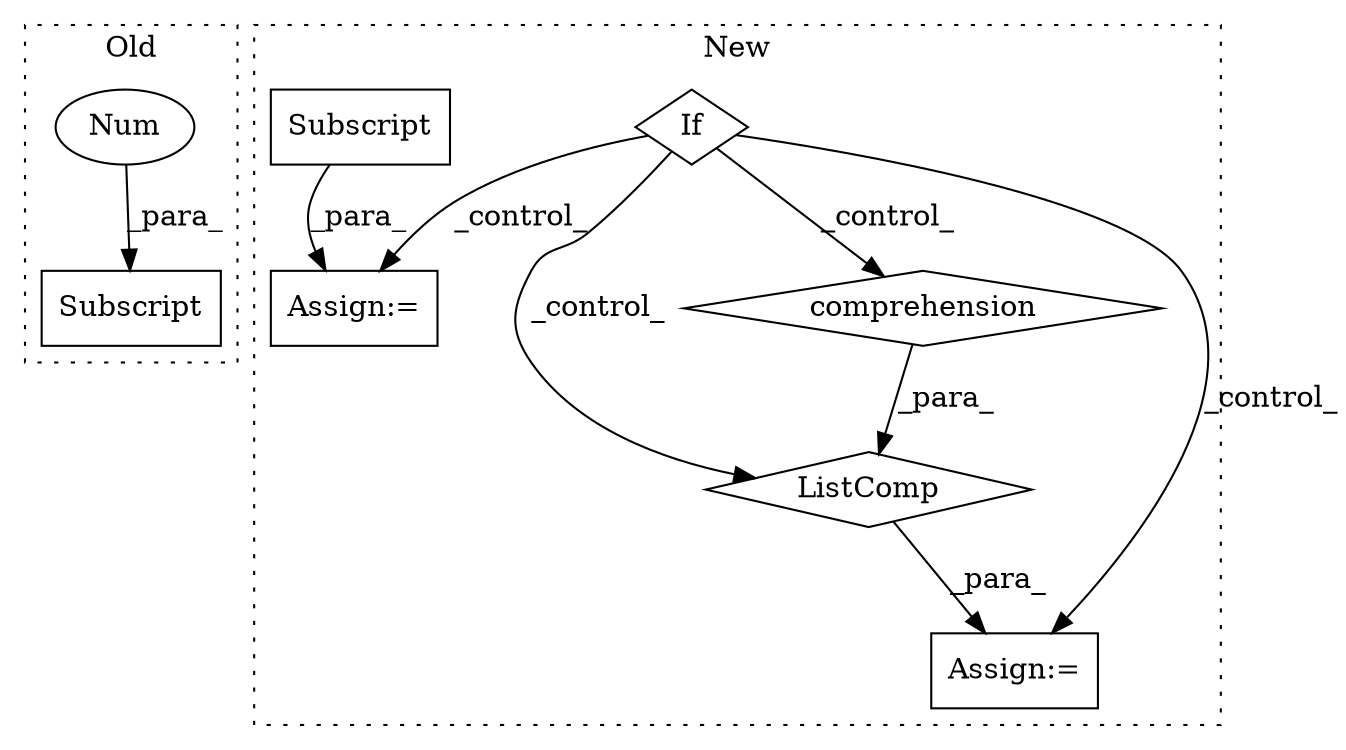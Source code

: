digraph G {
subgraph cluster0 {
1 [label="Subscript" a="63" s="4470,0" l="10,0" shape="box"];
5 [label="Num" a="76" s="4478" l="1" shape="ellipse"];
label = "Old";
style="dotted";
}
subgraph cluster1 {
2 [label="ListComp" a="106" s="4631" l="65" shape="diamond"];
3 [label="comprehension" a="45" s="4657" l="3" shape="diamond"];
4 [label="Assign:=" a="68" s="4628" l="3" shape="box"];
6 [label="If" a="96" s="4459,4489" l="3,77" shape="diamond"];
7 [label="Assign:=" a="68" s="4815" l="3" shape="box"];
8 [label="Subscript" a="63" s="4818,0" l="29,0" shape="box"];
label = "New";
style="dotted";
}
2 -> 4 [label="_para_"];
3 -> 2 [label="_para_"];
5 -> 1 [label="_para_"];
6 -> 3 [label="_control_"];
6 -> 2 [label="_control_"];
6 -> 4 [label="_control_"];
6 -> 7 [label="_control_"];
8 -> 7 [label="_para_"];
}